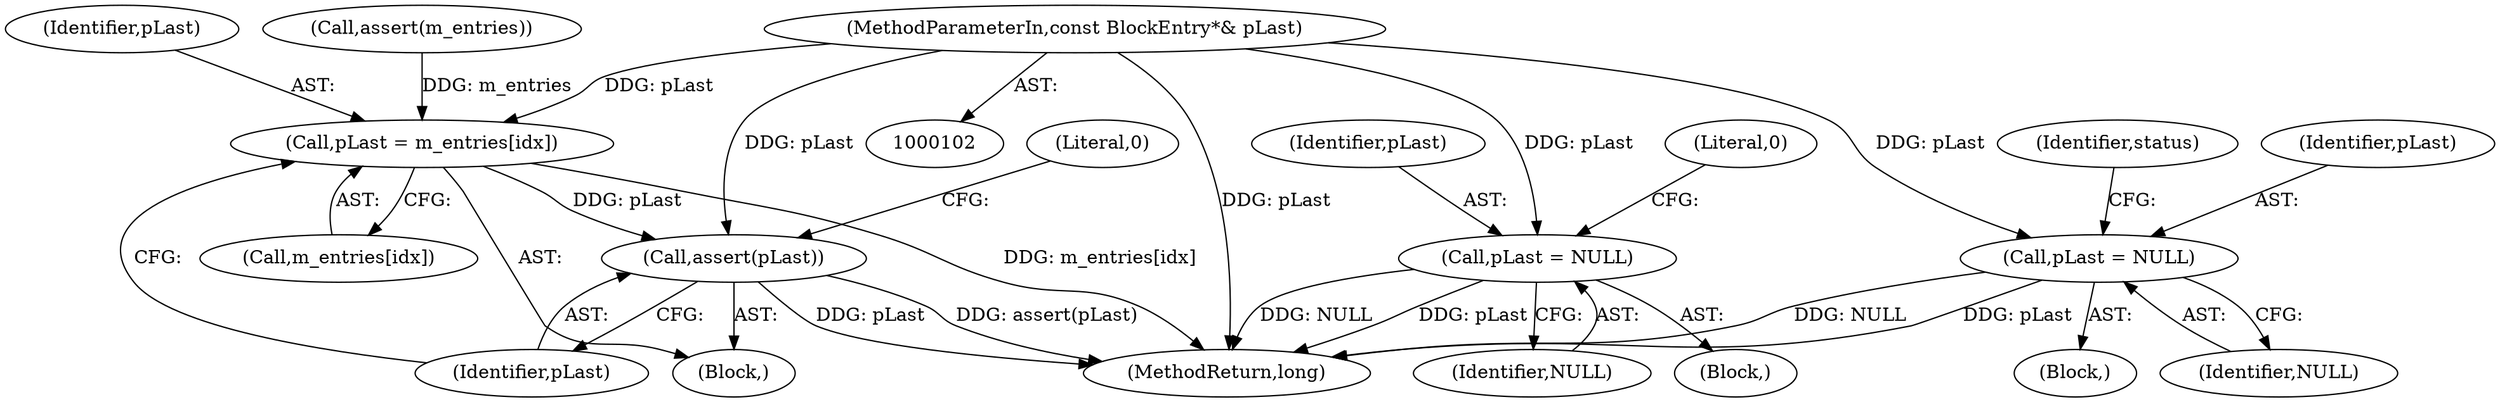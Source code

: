 digraph "1_Android_04839626ed859623901ebd3a5fd483982186b59d_100@pointer" {
"1000103" [label="(MethodParameterIn,const BlockEntry*& pLast)"];
"1000120" [label="(Call,pLast = NULL)"];
"1000135" [label="(Call,pLast = NULL)"];
"1000148" [label="(Call,pLast = m_entries[idx])"];
"1000153" [label="(Call,assert(pLast))"];
"1000149" [label="(Identifier,pLast)"];
"1000139" [label="(Literal,0)"];
"1000119" [label="(Block,)"];
"1000120" [label="(Call,pLast = NULL)"];
"1000156" [label="(Literal,0)"];
"1000157" [label="(MethodReturn,long)"];
"1000103" [label="(MethodParameterIn,const BlockEntry*& pLast)"];
"1000134" [label="(Block,)"];
"1000122" [label="(Identifier,NULL)"];
"1000140" [label="(Call,assert(m_entries))"];
"1000104" [label="(Block,)"];
"1000150" [label="(Call,m_entries[idx])"];
"1000135" [label="(Call,pLast = NULL)"];
"1000124" [label="(Identifier,status)"];
"1000136" [label="(Identifier,pLast)"];
"1000154" [label="(Identifier,pLast)"];
"1000121" [label="(Identifier,pLast)"];
"1000137" [label="(Identifier,NULL)"];
"1000148" [label="(Call,pLast = m_entries[idx])"];
"1000153" [label="(Call,assert(pLast))"];
"1000103" -> "1000102"  [label="AST: "];
"1000103" -> "1000157"  [label="DDG: pLast"];
"1000103" -> "1000120"  [label="DDG: pLast"];
"1000103" -> "1000135"  [label="DDG: pLast"];
"1000103" -> "1000148"  [label="DDG: pLast"];
"1000103" -> "1000153"  [label="DDG: pLast"];
"1000120" -> "1000119"  [label="AST: "];
"1000120" -> "1000122"  [label="CFG: "];
"1000121" -> "1000120"  [label="AST: "];
"1000122" -> "1000120"  [label="AST: "];
"1000124" -> "1000120"  [label="CFG: "];
"1000120" -> "1000157"  [label="DDG: pLast"];
"1000120" -> "1000157"  [label="DDG: NULL"];
"1000135" -> "1000134"  [label="AST: "];
"1000135" -> "1000137"  [label="CFG: "];
"1000136" -> "1000135"  [label="AST: "];
"1000137" -> "1000135"  [label="AST: "];
"1000139" -> "1000135"  [label="CFG: "];
"1000135" -> "1000157"  [label="DDG: NULL"];
"1000135" -> "1000157"  [label="DDG: pLast"];
"1000148" -> "1000104"  [label="AST: "];
"1000148" -> "1000150"  [label="CFG: "];
"1000149" -> "1000148"  [label="AST: "];
"1000150" -> "1000148"  [label="AST: "];
"1000154" -> "1000148"  [label="CFG: "];
"1000148" -> "1000157"  [label="DDG: m_entries[idx]"];
"1000140" -> "1000148"  [label="DDG: m_entries"];
"1000148" -> "1000153"  [label="DDG: pLast"];
"1000153" -> "1000104"  [label="AST: "];
"1000153" -> "1000154"  [label="CFG: "];
"1000154" -> "1000153"  [label="AST: "];
"1000156" -> "1000153"  [label="CFG: "];
"1000153" -> "1000157"  [label="DDG: pLast"];
"1000153" -> "1000157"  [label="DDG: assert(pLast)"];
}
